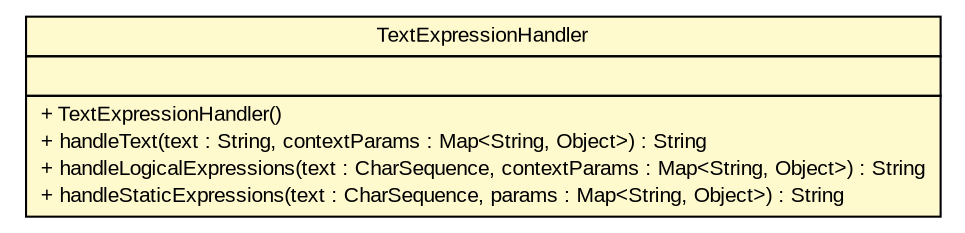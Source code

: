 #!/usr/local/bin/dot
#
# Class diagram 
# Generated by UMLGraph version R5_6 (http://www.umlgraph.org/)
#

digraph G {
	edge [fontname="arial",fontsize=10,labelfontname="arial",labelfontsize=10];
	node [fontname="arial",fontsize=10,shape=plaintext];
	nodesep=0.25;
	ranksep=0.5;
	// br.gov.to.sefaz.util.pdf.handler.TextExpressionHandler
	c2393 [label=<<table title="br.gov.to.sefaz.util.pdf.handler.TextExpressionHandler" border="0" cellborder="1" cellspacing="0" cellpadding="2" port="p" bgcolor="lemonChiffon" href="./TextExpressionHandler.html">
		<tr><td><table border="0" cellspacing="0" cellpadding="1">
<tr><td align="center" balign="center"> TextExpressionHandler </td></tr>
		</table></td></tr>
		<tr><td><table border="0" cellspacing="0" cellpadding="1">
<tr><td align="left" balign="left">  </td></tr>
		</table></td></tr>
		<tr><td><table border="0" cellspacing="0" cellpadding="1">
<tr><td align="left" balign="left"> + TextExpressionHandler() </td></tr>
<tr><td align="left" balign="left"> + handleText(text : String, contextParams : Map&lt;String, Object&gt;) : String </td></tr>
<tr><td align="left" balign="left"> + handleLogicalExpressions(text : CharSequence, contextParams : Map&lt;String, Object&gt;) : String </td></tr>
<tr><td align="left" balign="left"> + handleStaticExpressions(text : CharSequence, params : Map&lt;String, Object&gt;) : String </td></tr>
		</table></td></tr>
		</table>>, URL="./TextExpressionHandler.html", fontname="arial", fontcolor="black", fontsize=10.0];
}

